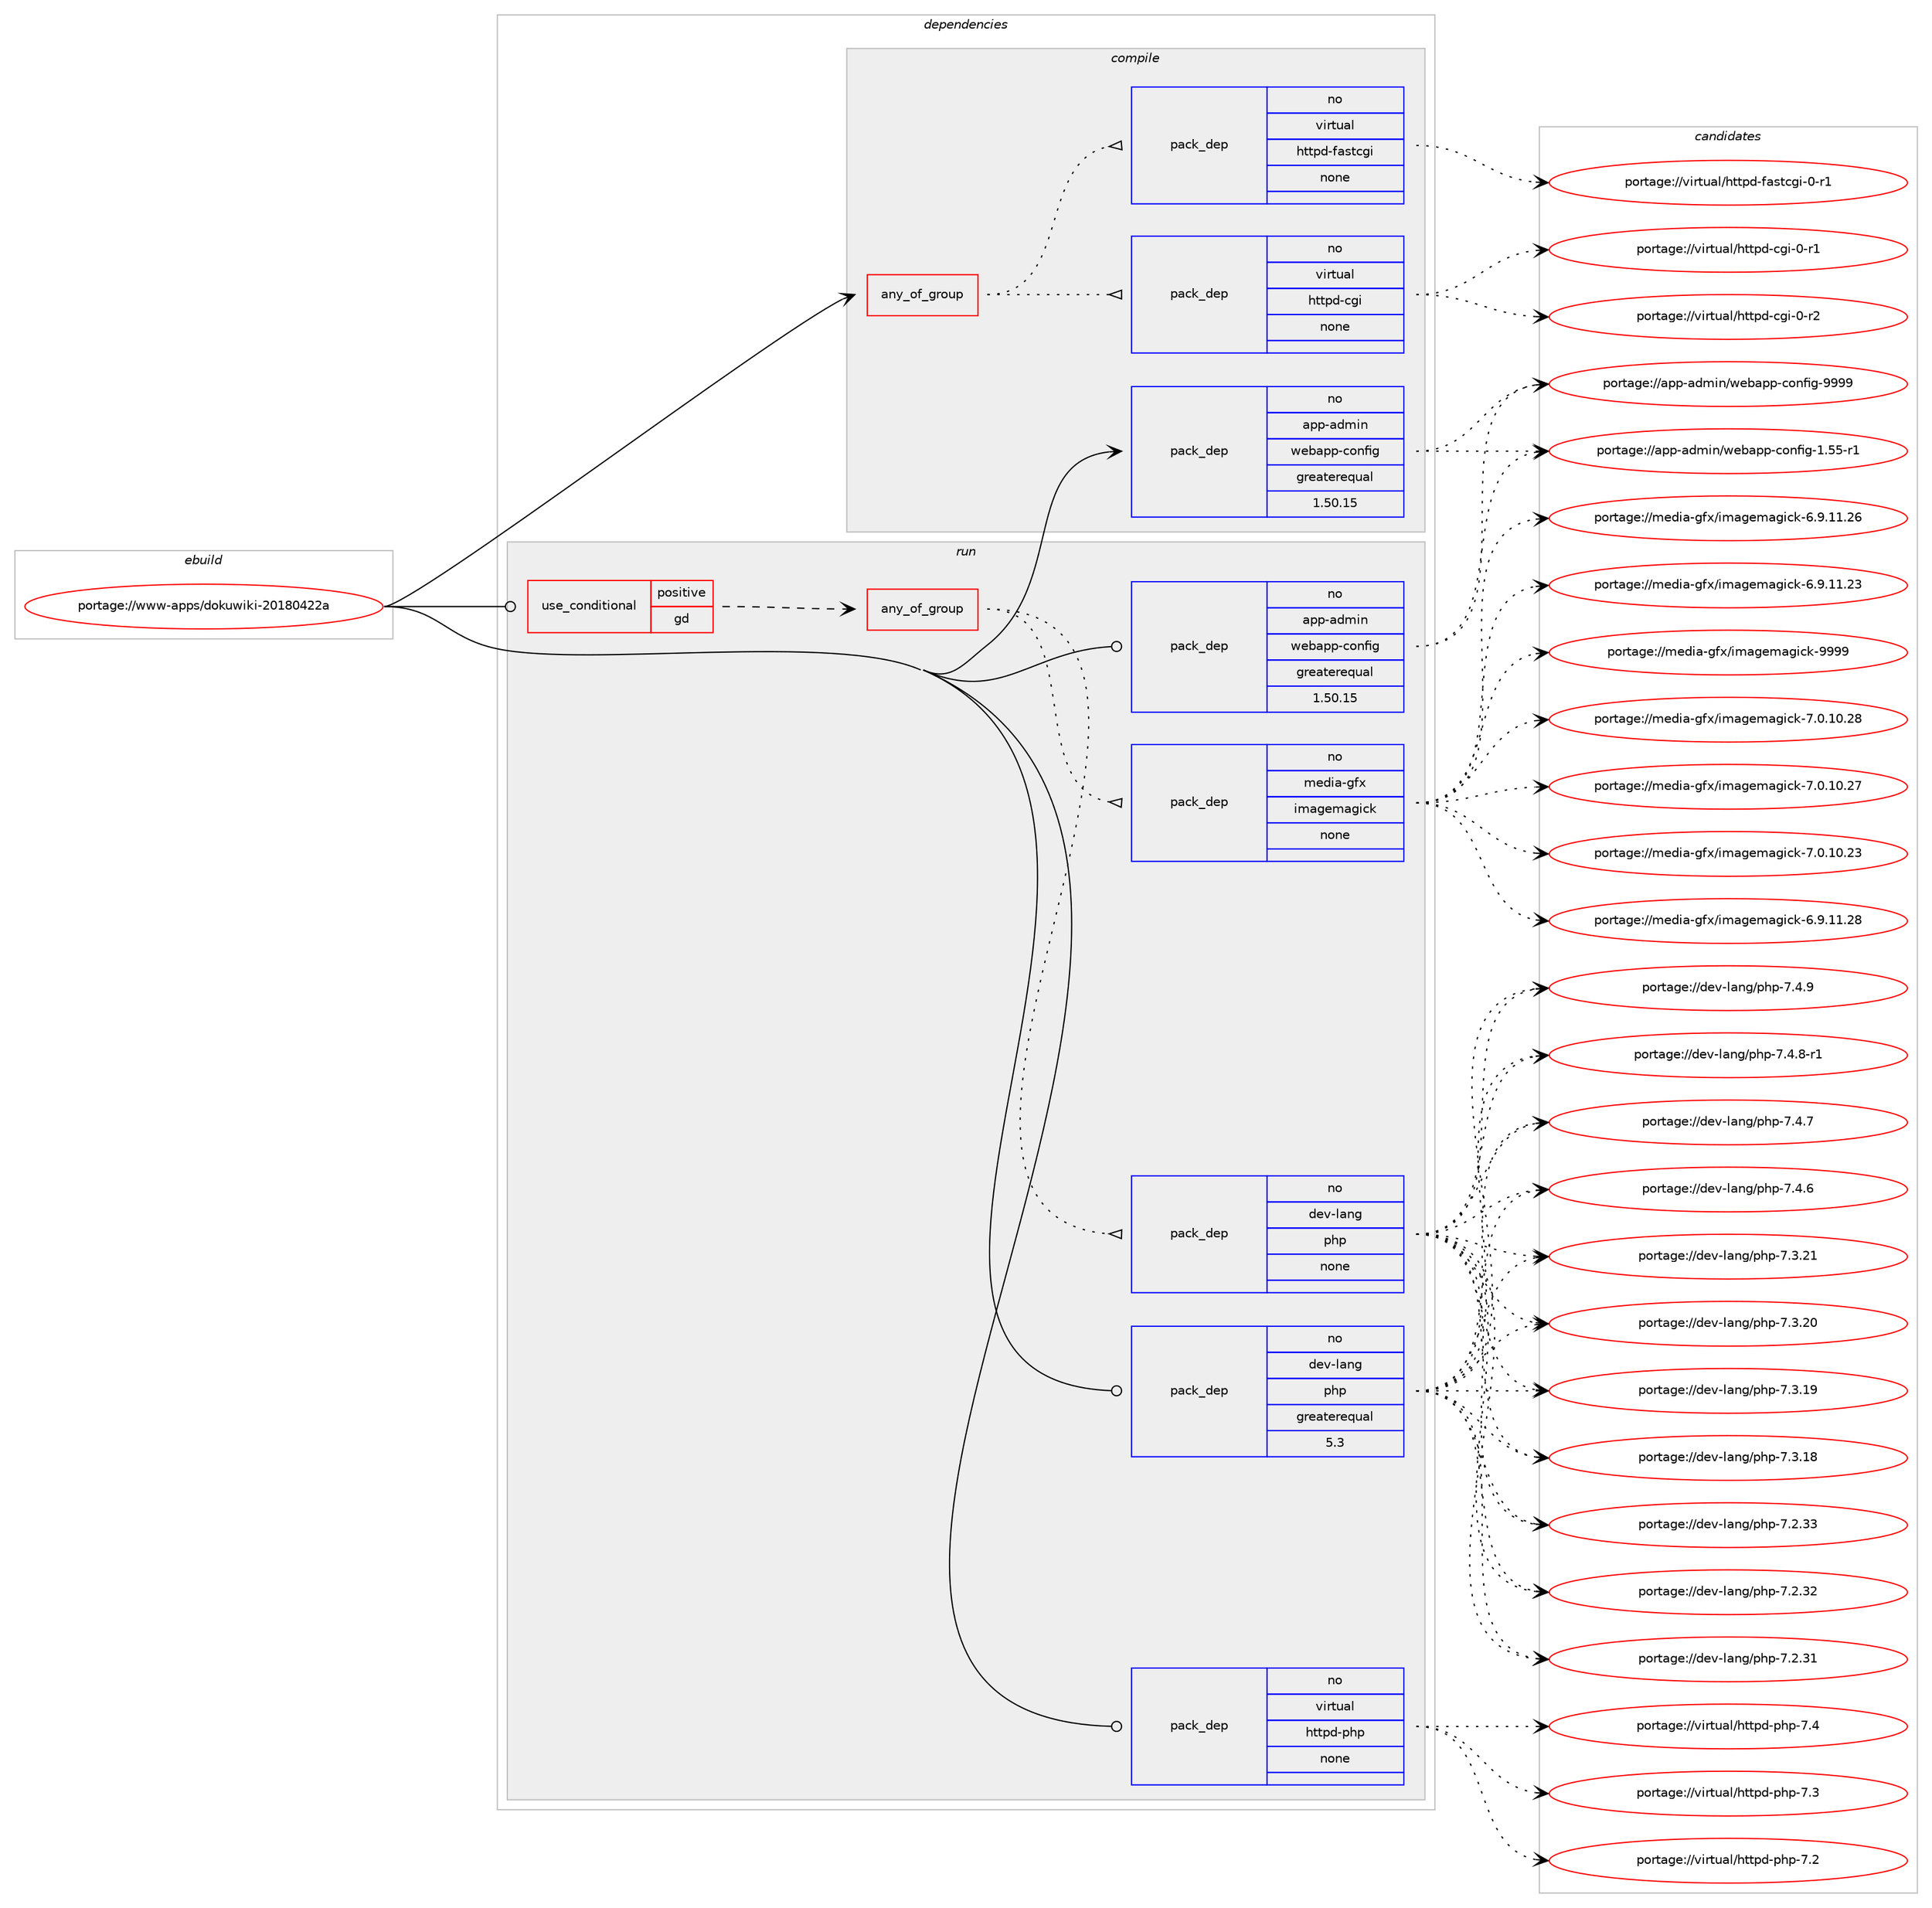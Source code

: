 digraph prolog {

# *************
# Graph options
# *************

newrank=true;
concentrate=true;
compound=true;
graph [rankdir=LR,fontname=Helvetica,fontsize=10,ranksep=1.5];#, ranksep=2.5, nodesep=0.2];
edge  [arrowhead=vee];
node  [fontname=Helvetica,fontsize=10];

# **********
# The ebuild
# **********

subgraph cluster_leftcol {
color=gray;
rank=same;
label=<<i>ebuild</i>>;
id [label="portage://www-apps/dokuwiki-20180422a", color=red, width=4, href="../www-apps/dokuwiki-20180422a.svg"];
}

# ****************
# The dependencies
# ****************

subgraph cluster_midcol {
color=gray;
label=<<i>dependencies</i>>;
subgraph cluster_compile {
fillcolor="#eeeeee";
style=filled;
label=<<i>compile</i>>;
subgraph any22 {
dependency1716 [label=<<TABLE BORDER="0" CELLBORDER="1" CELLSPACING="0" CELLPADDING="4"><TR><TD CELLPADDING="10">any_of_group</TD></TR></TABLE>>, shape=none, color=red];subgraph pack1514 {
dependency1717 [label=<<TABLE BORDER="0" CELLBORDER="1" CELLSPACING="0" CELLPADDING="4" WIDTH="220"><TR><TD ROWSPAN="6" CELLPADDING="30">pack_dep</TD></TR><TR><TD WIDTH="110">no</TD></TR><TR><TD>virtual</TD></TR><TR><TD>httpd-cgi</TD></TR><TR><TD>none</TD></TR><TR><TD></TD></TR></TABLE>>, shape=none, color=blue];
}
dependency1716:e -> dependency1717:w [weight=20,style="dotted",arrowhead="oinv"];
subgraph pack1515 {
dependency1718 [label=<<TABLE BORDER="0" CELLBORDER="1" CELLSPACING="0" CELLPADDING="4" WIDTH="220"><TR><TD ROWSPAN="6" CELLPADDING="30">pack_dep</TD></TR><TR><TD WIDTH="110">no</TD></TR><TR><TD>virtual</TD></TR><TR><TD>httpd-fastcgi</TD></TR><TR><TD>none</TD></TR><TR><TD></TD></TR></TABLE>>, shape=none, color=blue];
}
dependency1716:e -> dependency1718:w [weight=20,style="dotted",arrowhead="oinv"];
}
id:e -> dependency1716:w [weight=20,style="solid",arrowhead="vee"];
subgraph pack1516 {
dependency1719 [label=<<TABLE BORDER="0" CELLBORDER="1" CELLSPACING="0" CELLPADDING="4" WIDTH="220"><TR><TD ROWSPAN="6" CELLPADDING="30">pack_dep</TD></TR><TR><TD WIDTH="110">no</TD></TR><TR><TD>app-admin</TD></TR><TR><TD>webapp-config</TD></TR><TR><TD>greaterequal</TD></TR><TR><TD>1.50.15</TD></TR></TABLE>>, shape=none, color=blue];
}
id:e -> dependency1719:w [weight=20,style="solid",arrowhead="vee"];
}
subgraph cluster_compileandrun {
fillcolor="#eeeeee";
style=filled;
label=<<i>compile and run</i>>;
}
subgraph cluster_run {
fillcolor="#eeeeee";
style=filled;
label=<<i>run</i>>;
subgraph cond178 {
dependency1720 [label=<<TABLE BORDER="0" CELLBORDER="1" CELLSPACING="0" CELLPADDING="4"><TR><TD ROWSPAN="3" CELLPADDING="10">use_conditional</TD></TR><TR><TD>positive</TD></TR><TR><TD>gd</TD></TR></TABLE>>, shape=none, color=red];
subgraph any23 {
dependency1721 [label=<<TABLE BORDER="0" CELLBORDER="1" CELLSPACING="0" CELLPADDING="4"><TR><TD CELLPADDING="10">any_of_group</TD></TR></TABLE>>, shape=none, color=red];subgraph pack1517 {
dependency1722 [label=<<TABLE BORDER="0" CELLBORDER="1" CELLSPACING="0" CELLPADDING="4" WIDTH="220"><TR><TD ROWSPAN="6" CELLPADDING="30">pack_dep</TD></TR><TR><TD WIDTH="110">no</TD></TR><TR><TD>dev-lang</TD></TR><TR><TD>php</TD></TR><TR><TD>none</TD></TR><TR><TD></TD></TR></TABLE>>, shape=none, color=blue];
}
dependency1721:e -> dependency1722:w [weight=20,style="dotted",arrowhead="oinv"];
subgraph pack1518 {
dependency1723 [label=<<TABLE BORDER="0" CELLBORDER="1" CELLSPACING="0" CELLPADDING="4" WIDTH="220"><TR><TD ROWSPAN="6" CELLPADDING="30">pack_dep</TD></TR><TR><TD WIDTH="110">no</TD></TR><TR><TD>media-gfx</TD></TR><TR><TD>imagemagick</TD></TR><TR><TD>none</TD></TR><TR><TD></TD></TR></TABLE>>, shape=none, color=blue];
}
dependency1721:e -> dependency1723:w [weight=20,style="dotted",arrowhead="oinv"];
}
dependency1720:e -> dependency1721:w [weight=20,style="dashed",arrowhead="vee"];
}
id:e -> dependency1720:w [weight=20,style="solid",arrowhead="odot"];
subgraph pack1519 {
dependency1724 [label=<<TABLE BORDER="0" CELLBORDER="1" CELLSPACING="0" CELLPADDING="4" WIDTH="220"><TR><TD ROWSPAN="6" CELLPADDING="30">pack_dep</TD></TR><TR><TD WIDTH="110">no</TD></TR><TR><TD>app-admin</TD></TR><TR><TD>webapp-config</TD></TR><TR><TD>greaterequal</TD></TR><TR><TD>1.50.15</TD></TR></TABLE>>, shape=none, color=blue];
}
id:e -> dependency1724:w [weight=20,style="solid",arrowhead="odot"];
subgraph pack1520 {
dependency1725 [label=<<TABLE BORDER="0" CELLBORDER="1" CELLSPACING="0" CELLPADDING="4" WIDTH="220"><TR><TD ROWSPAN="6" CELLPADDING="30">pack_dep</TD></TR><TR><TD WIDTH="110">no</TD></TR><TR><TD>dev-lang</TD></TR><TR><TD>php</TD></TR><TR><TD>greaterequal</TD></TR><TR><TD>5.3</TD></TR></TABLE>>, shape=none, color=blue];
}
id:e -> dependency1725:w [weight=20,style="solid",arrowhead="odot"];
subgraph pack1521 {
dependency1726 [label=<<TABLE BORDER="0" CELLBORDER="1" CELLSPACING="0" CELLPADDING="4" WIDTH="220"><TR><TD ROWSPAN="6" CELLPADDING="30">pack_dep</TD></TR><TR><TD WIDTH="110">no</TD></TR><TR><TD>virtual</TD></TR><TR><TD>httpd-php</TD></TR><TR><TD>none</TD></TR><TR><TD></TD></TR></TABLE>>, shape=none, color=blue];
}
id:e -> dependency1726:w [weight=20,style="solid",arrowhead="odot"];
}
}

# **************
# The candidates
# **************

subgraph cluster_choices {
rank=same;
color=gray;
label=<<i>candidates</i>>;

subgraph choice1514 {
color=black;
nodesep=1;
choice1181051141161179710847104116116112100459910310545484511450 [label="portage://virtual/httpd-cgi-0-r2", color=red, width=4,href="../virtual/httpd-cgi-0-r2.svg"];
choice1181051141161179710847104116116112100459910310545484511449 [label="portage://virtual/httpd-cgi-0-r1", color=red, width=4,href="../virtual/httpd-cgi-0-r1.svg"];
dependency1717:e -> choice1181051141161179710847104116116112100459910310545484511450:w [style=dotted,weight="100"];
dependency1717:e -> choice1181051141161179710847104116116112100459910310545484511449:w [style=dotted,weight="100"];
}
subgraph choice1515 {
color=black;
nodesep=1;
choice118105114116117971084710411611611210045102971151169910310545484511449 [label="portage://virtual/httpd-fastcgi-0-r1", color=red, width=4,href="../virtual/httpd-fastcgi-0-r1.svg"];
dependency1718:e -> choice118105114116117971084710411611611210045102971151169910310545484511449:w [style=dotted,weight="100"];
}
subgraph choice1516 {
color=black;
nodesep=1;
choice97112112459710010910511047119101989711211245991111101021051034557575757 [label="portage://app-admin/webapp-config-9999", color=red, width=4,href="../app-admin/webapp-config-9999.svg"];
choice971121124597100109105110471191019897112112459911111010210510345494653534511449 [label="portage://app-admin/webapp-config-1.55-r1", color=red, width=4,href="../app-admin/webapp-config-1.55-r1.svg"];
dependency1719:e -> choice97112112459710010910511047119101989711211245991111101021051034557575757:w [style=dotted,weight="100"];
dependency1719:e -> choice971121124597100109105110471191019897112112459911111010210510345494653534511449:w [style=dotted,weight="100"];
}
subgraph choice1517 {
color=black;
nodesep=1;
choice100101118451089711010347112104112455546524657 [label="portage://dev-lang/php-7.4.9", color=red, width=4,href="../dev-lang/php-7.4.9.svg"];
choice1001011184510897110103471121041124555465246564511449 [label="portage://dev-lang/php-7.4.8-r1", color=red, width=4,href="../dev-lang/php-7.4.8-r1.svg"];
choice100101118451089711010347112104112455546524655 [label="portage://dev-lang/php-7.4.7", color=red, width=4,href="../dev-lang/php-7.4.7.svg"];
choice100101118451089711010347112104112455546524654 [label="portage://dev-lang/php-7.4.6", color=red, width=4,href="../dev-lang/php-7.4.6.svg"];
choice10010111845108971101034711210411245554651465049 [label="portage://dev-lang/php-7.3.21", color=red, width=4,href="../dev-lang/php-7.3.21.svg"];
choice10010111845108971101034711210411245554651465048 [label="portage://dev-lang/php-7.3.20", color=red, width=4,href="../dev-lang/php-7.3.20.svg"];
choice10010111845108971101034711210411245554651464957 [label="portage://dev-lang/php-7.3.19", color=red, width=4,href="../dev-lang/php-7.3.19.svg"];
choice10010111845108971101034711210411245554651464956 [label="portage://dev-lang/php-7.3.18", color=red, width=4,href="../dev-lang/php-7.3.18.svg"];
choice10010111845108971101034711210411245554650465151 [label="portage://dev-lang/php-7.2.33", color=red, width=4,href="../dev-lang/php-7.2.33.svg"];
choice10010111845108971101034711210411245554650465150 [label="portage://dev-lang/php-7.2.32", color=red, width=4,href="../dev-lang/php-7.2.32.svg"];
choice10010111845108971101034711210411245554650465149 [label="portage://dev-lang/php-7.2.31", color=red, width=4,href="../dev-lang/php-7.2.31.svg"];
dependency1722:e -> choice100101118451089711010347112104112455546524657:w [style=dotted,weight="100"];
dependency1722:e -> choice1001011184510897110103471121041124555465246564511449:w [style=dotted,weight="100"];
dependency1722:e -> choice100101118451089711010347112104112455546524655:w [style=dotted,weight="100"];
dependency1722:e -> choice100101118451089711010347112104112455546524654:w [style=dotted,weight="100"];
dependency1722:e -> choice10010111845108971101034711210411245554651465049:w [style=dotted,weight="100"];
dependency1722:e -> choice10010111845108971101034711210411245554651465048:w [style=dotted,weight="100"];
dependency1722:e -> choice10010111845108971101034711210411245554651464957:w [style=dotted,weight="100"];
dependency1722:e -> choice10010111845108971101034711210411245554651464956:w [style=dotted,weight="100"];
dependency1722:e -> choice10010111845108971101034711210411245554650465151:w [style=dotted,weight="100"];
dependency1722:e -> choice10010111845108971101034711210411245554650465150:w [style=dotted,weight="100"];
dependency1722:e -> choice10010111845108971101034711210411245554650465149:w [style=dotted,weight="100"];
}
subgraph choice1518 {
color=black;
nodesep=1;
choice1091011001059745103102120471051099710310110997103105991074557575757 [label="portage://media-gfx/imagemagick-9999", color=red, width=4,href="../media-gfx/imagemagick-9999.svg"];
choice10910110010597451031021204710510997103101109971031059910745554648464948465056 [label="portage://media-gfx/imagemagick-7.0.10.28", color=red, width=4,href="../media-gfx/imagemagick-7.0.10.28.svg"];
choice10910110010597451031021204710510997103101109971031059910745554648464948465055 [label="portage://media-gfx/imagemagick-7.0.10.27", color=red, width=4,href="../media-gfx/imagemagick-7.0.10.27.svg"];
choice10910110010597451031021204710510997103101109971031059910745554648464948465051 [label="portage://media-gfx/imagemagick-7.0.10.23", color=red, width=4,href="../media-gfx/imagemagick-7.0.10.23.svg"];
choice10910110010597451031021204710510997103101109971031059910745544657464949465056 [label="portage://media-gfx/imagemagick-6.9.11.28", color=red, width=4,href="../media-gfx/imagemagick-6.9.11.28.svg"];
choice10910110010597451031021204710510997103101109971031059910745544657464949465054 [label="portage://media-gfx/imagemagick-6.9.11.26", color=red, width=4,href="../media-gfx/imagemagick-6.9.11.26.svg"];
choice10910110010597451031021204710510997103101109971031059910745544657464949465051 [label="portage://media-gfx/imagemagick-6.9.11.23", color=red, width=4,href="../media-gfx/imagemagick-6.9.11.23.svg"];
dependency1723:e -> choice1091011001059745103102120471051099710310110997103105991074557575757:w [style=dotted,weight="100"];
dependency1723:e -> choice10910110010597451031021204710510997103101109971031059910745554648464948465056:w [style=dotted,weight="100"];
dependency1723:e -> choice10910110010597451031021204710510997103101109971031059910745554648464948465055:w [style=dotted,weight="100"];
dependency1723:e -> choice10910110010597451031021204710510997103101109971031059910745554648464948465051:w [style=dotted,weight="100"];
dependency1723:e -> choice10910110010597451031021204710510997103101109971031059910745544657464949465056:w [style=dotted,weight="100"];
dependency1723:e -> choice10910110010597451031021204710510997103101109971031059910745544657464949465054:w [style=dotted,weight="100"];
dependency1723:e -> choice10910110010597451031021204710510997103101109971031059910745544657464949465051:w [style=dotted,weight="100"];
}
subgraph choice1519 {
color=black;
nodesep=1;
choice97112112459710010910511047119101989711211245991111101021051034557575757 [label="portage://app-admin/webapp-config-9999", color=red, width=4,href="../app-admin/webapp-config-9999.svg"];
choice971121124597100109105110471191019897112112459911111010210510345494653534511449 [label="portage://app-admin/webapp-config-1.55-r1", color=red, width=4,href="../app-admin/webapp-config-1.55-r1.svg"];
dependency1724:e -> choice97112112459710010910511047119101989711211245991111101021051034557575757:w [style=dotted,weight="100"];
dependency1724:e -> choice971121124597100109105110471191019897112112459911111010210510345494653534511449:w [style=dotted,weight="100"];
}
subgraph choice1520 {
color=black;
nodesep=1;
choice100101118451089711010347112104112455546524657 [label="portage://dev-lang/php-7.4.9", color=red, width=4,href="../dev-lang/php-7.4.9.svg"];
choice1001011184510897110103471121041124555465246564511449 [label="portage://dev-lang/php-7.4.8-r1", color=red, width=4,href="../dev-lang/php-7.4.8-r1.svg"];
choice100101118451089711010347112104112455546524655 [label="portage://dev-lang/php-7.4.7", color=red, width=4,href="../dev-lang/php-7.4.7.svg"];
choice100101118451089711010347112104112455546524654 [label="portage://dev-lang/php-7.4.6", color=red, width=4,href="../dev-lang/php-7.4.6.svg"];
choice10010111845108971101034711210411245554651465049 [label="portage://dev-lang/php-7.3.21", color=red, width=4,href="../dev-lang/php-7.3.21.svg"];
choice10010111845108971101034711210411245554651465048 [label="portage://dev-lang/php-7.3.20", color=red, width=4,href="../dev-lang/php-7.3.20.svg"];
choice10010111845108971101034711210411245554651464957 [label="portage://dev-lang/php-7.3.19", color=red, width=4,href="../dev-lang/php-7.3.19.svg"];
choice10010111845108971101034711210411245554651464956 [label="portage://dev-lang/php-7.3.18", color=red, width=4,href="../dev-lang/php-7.3.18.svg"];
choice10010111845108971101034711210411245554650465151 [label="portage://dev-lang/php-7.2.33", color=red, width=4,href="../dev-lang/php-7.2.33.svg"];
choice10010111845108971101034711210411245554650465150 [label="portage://dev-lang/php-7.2.32", color=red, width=4,href="../dev-lang/php-7.2.32.svg"];
choice10010111845108971101034711210411245554650465149 [label="portage://dev-lang/php-7.2.31", color=red, width=4,href="../dev-lang/php-7.2.31.svg"];
dependency1725:e -> choice100101118451089711010347112104112455546524657:w [style=dotted,weight="100"];
dependency1725:e -> choice1001011184510897110103471121041124555465246564511449:w [style=dotted,weight="100"];
dependency1725:e -> choice100101118451089711010347112104112455546524655:w [style=dotted,weight="100"];
dependency1725:e -> choice100101118451089711010347112104112455546524654:w [style=dotted,weight="100"];
dependency1725:e -> choice10010111845108971101034711210411245554651465049:w [style=dotted,weight="100"];
dependency1725:e -> choice10010111845108971101034711210411245554651465048:w [style=dotted,weight="100"];
dependency1725:e -> choice10010111845108971101034711210411245554651464957:w [style=dotted,weight="100"];
dependency1725:e -> choice10010111845108971101034711210411245554651464956:w [style=dotted,weight="100"];
dependency1725:e -> choice10010111845108971101034711210411245554650465151:w [style=dotted,weight="100"];
dependency1725:e -> choice10010111845108971101034711210411245554650465150:w [style=dotted,weight="100"];
dependency1725:e -> choice10010111845108971101034711210411245554650465149:w [style=dotted,weight="100"];
}
subgraph choice1521 {
color=black;
nodesep=1;
choice11810511411611797108471041161161121004511210411245554652 [label="portage://virtual/httpd-php-7.4", color=red, width=4,href="../virtual/httpd-php-7.4.svg"];
choice11810511411611797108471041161161121004511210411245554651 [label="portage://virtual/httpd-php-7.3", color=red, width=4,href="../virtual/httpd-php-7.3.svg"];
choice11810511411611797108471041161161121004511210411245554650 [label="portage://virtual/httpd-php-7.2", color=red, width=4,href="../virtual/httpd-php-7.2.svg"];
dependency1726:e -> choice11810511411611797108471041161161121004511210411245554652:w [style=dotted,weight="100"];
dependency1726:e -> choice11810511411611797108471041161161121004511210411245554651:w [style=dotted,weight="100"];
dependency1726:e -> choice11810511411611797108471041161161121004511210411245554650:w [style=dotted,weight="100"];
}
}

}
